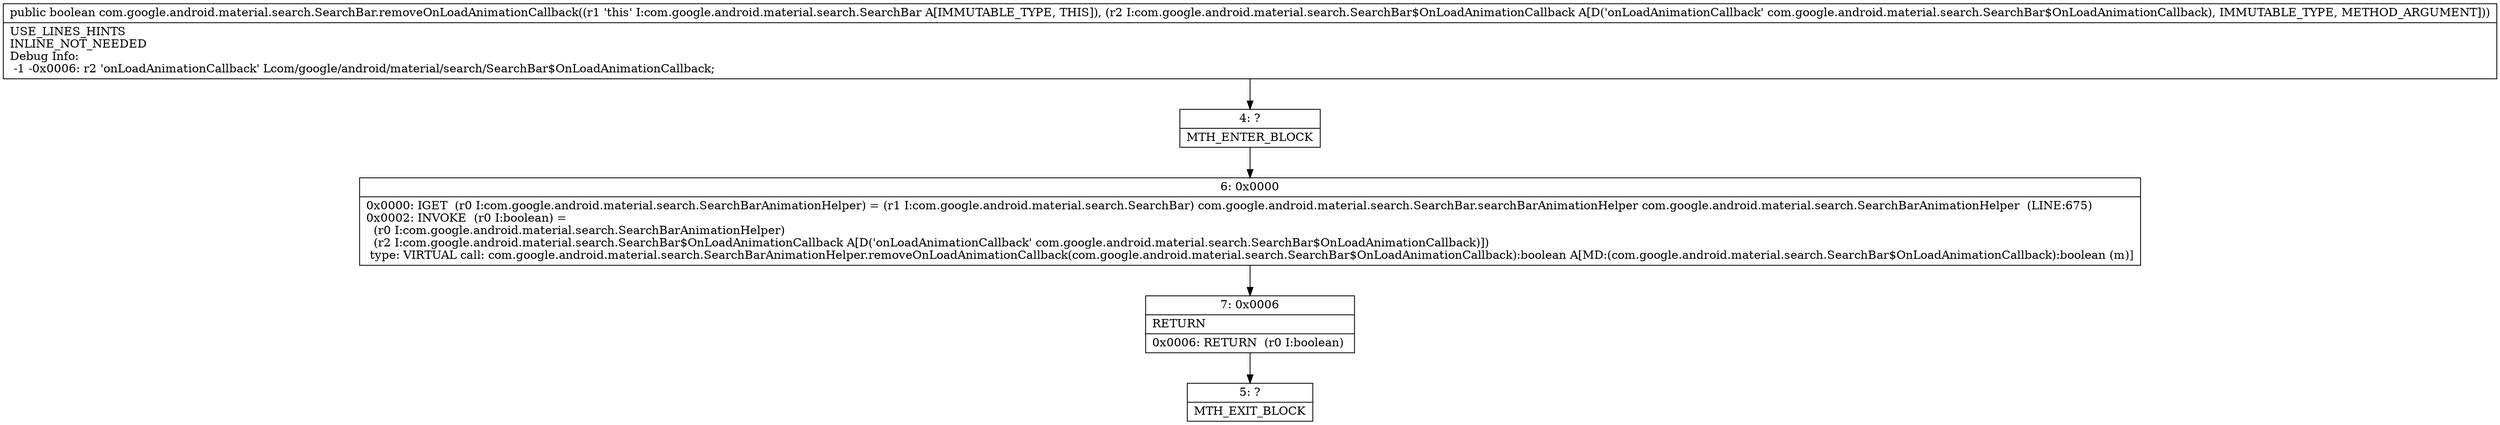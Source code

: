 digraph "CFG forcom.google.android.material.search.SearchBar.removeOnLoadAnimationCallback(Lcom\/google\/android\/material\/search\/SearchBar$OnLoadAnimationCallback;)Z" {
Node_4 [shape=record,label="{4\:\ ?|MTH_ENTER_BLOCK\l}"];
Node_6 [shape=record,label="{6\:\ 0x0000|0x0000: IGET  (r0 I:com.google.android.material.search.SearchBarAnimationHelper) = (r1 I:com.google.android.material.search.SearchBar) com.google.android.material.search.SearchBar.searchBarAnimationHelper com.google.android.material.search.SearchBarAnimationHelper  (LINE:675)\l0x0002: INVOKE  (r0 I:boolean) = \l  (r0 I:com.google.android.material.search.SearchBarAnimationHelper)\l  (r2 I:com.google.android.material.search.SearchBar$OnLoadAnimationCallback A[D('onLoadAnimationCallback' com.google.android.material.search.SearchBar$OnLoadAnimationCallback)])\l type: VIRTUAL call: com.google.android.material.search.SearchBarAnimationHelper.removeOnLoadAnimationCallback(com.google.android.material.search.SearchBar$OnLoadAnimationCallback):boolean A[MD:(com.google.android.material.search.SearchBar$OnLoadAnimationCallback):boolean (m)]\l}"];
Node_7 [shape=record,label="{7\:\ 0x0006|RETURN\l|0x0006: RETURN  (r0 I:boolean) \l}"];
Node_5 [shape=record,label="{5\:\ ?|MTH_EXIT_BLOCK\l}"];
MethodNode[shape=record,label="{public boolean com.google.android.material.search.SearchBar.removeOnLoadAnimationCallback((r1 'this' I:com.google.android.material.search.SearchBar A[IMMUTABLE_TYPE, THIS]), (r2 I:com.google.android.material.search.SearchBar$OnLoadAnimationCallback A[D('onLoadAnimationCallback' com.google.android.material.search.SearchBar$OnLoadAnimationCallback), IMMUTABLE_TYPE, METHOD_ARGUMENT]))  | USE_LINES_HINTS\lINLINE_NOT_NEEDED\lDebug Info:\l  \-1 \-0x0006: r2 'onLoadAnimationCallback' Lcom\/google\/android\/material\/search\/SearchBar$OnLoadAnimationCallback;\l}"];
MethodNode -> Node_4;Node_4 -> Node_6;
Node_6 -> Node_7;
Node_7 -> Node_5;
}

